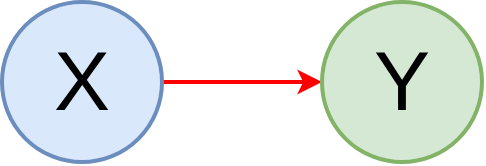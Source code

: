 <mxfile version="16.5.1" type="device"><diagram id="vkod3gBRSRU23ma37_-Y" name="Page-1"><mxGraphModel dx="868" dy="553" grid="1" gridSize="10" guides="1" tooltips="1" connect="1" arrows="1" fold="1" page="1" pageScale="1" pageWidth="827" pageHeight="1169" math="0" shadow="0"><root><mxCell id="0"/><mxCell id="1" parent="0"/><mxCell id="BxhOp6heH5iIQQ3F3DQs-7" value="" style="edgeStyle=orthogonalEdgeStyle;rounded=0;orthogonalLoop=1;jettySize=auto;html=1;strokeColor=#FF0000;strokeWidth=2;" parent="1" source="BxhOp6heH5iIQQ3F3DQs-1" target="BxhOp6heH5iIQQ3F3DQs-6" edge="1"><mxGeometry relative="1" as="geometry"/></mxCell><mxCell id="BxhOp6heH5iIQQ3F3DQs-1" value="&lt;span style=&quot;font-size: 42px&quot;&gt;X&lt;/span&gt;" style="ellipse;whiteSpace=wrap;html=1;aspect=fixed;strokeWidth=2;fillColor=#dae8fc;strokeColor=#6c8ebf;spacingTop=0;" parent="1" vertex="1"><mxGeometry x="160" y="200" width="80" height="80" as="geometry"/></mxCell><mxCell id="BxhOp6heH5iIQQ3F3DQs-6" value="Y" style="ellipse;whiteSpace=wrap;html=1;aspect=fixed;strokeWidth=2;fillColor=#d5e8d4;strokeColor=#82b366;fontSize=42;spacingTop=0;" parent="1" vertex="1"><mxGeometry x="320" y="200" width="80" height="80" as="geometry"/></mxCell></root></mxGraphModel></diagram></mxfile>